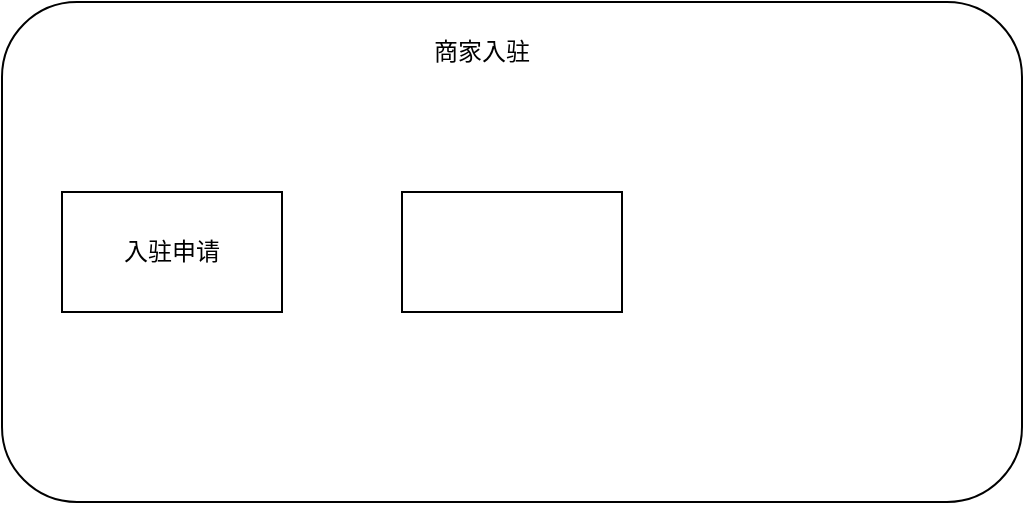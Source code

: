 <mxfile version="26.0.6">
  <diagram name="第 1 页" id="KtgvKjFWB6XtBwiPh9eI">
    <mxGraphModel dx="1434" dy="717" grid="1" gridSize="10" guides="1" tooltips="1" connect="1" arrows="1" fold="1" page="1" pageScale="1" pageWidth="850" pageHeight="1100" math="0" shadow="0">
      <root>
        <mxCell id="0" />
        <mxCell id="1" parent="0" />
        <mxCell id="O2fK8Qc-7N3_8Rds8Wx0-1" value="" style="rounded=1;whiteSpace=wrap;html=1;container=1;" vertex="1" parent="1">
          <mxGeometry x="200" y="160" width="510" height="250" as="geometry" />
        </mxCell>
        <mxCell id="O2fK8Qc-7N3_8Rds8Wx0-2" value="入驻申请" style="rounded=0;whiteSpace=wrap;html=1;" vertex="1" parent="O2fK8Qc-7N3_8Rds8Wx0-1">
          <mxGeometry x="30" y="95" width="110" height="60" as="geometry" />
        </mxCell>
        <mxCell id="O2fK8Qc-7N3_8Rds8Wx0-3" value="商家入驻" style="text;html=1;align=center;verticalAlign=middle;whiteSpace=wrap;rounded=0;" vertex="1" parent="O2fK8Qc-7N3_8Rds8Wx0-1">
          <mxGeometry x="210" y="10" width="60" height="30" as="geometry" />
        </mxCell>
        <mxCell id="O2fK8Qc-7N3_8Rds8Wx0-4" value="" style="rounded=0;whiteSpace=wrap;html=1;" vertex="1" parent="O2fK8Qc-7N3_8Rds8Wx0-1">
          <mxGeometry x="200" y="95" width="110" height="60" as="geometry" />
        </mxCell>
      </root>
    </mxGraphModel>
  </diagram>
</mxfile>
